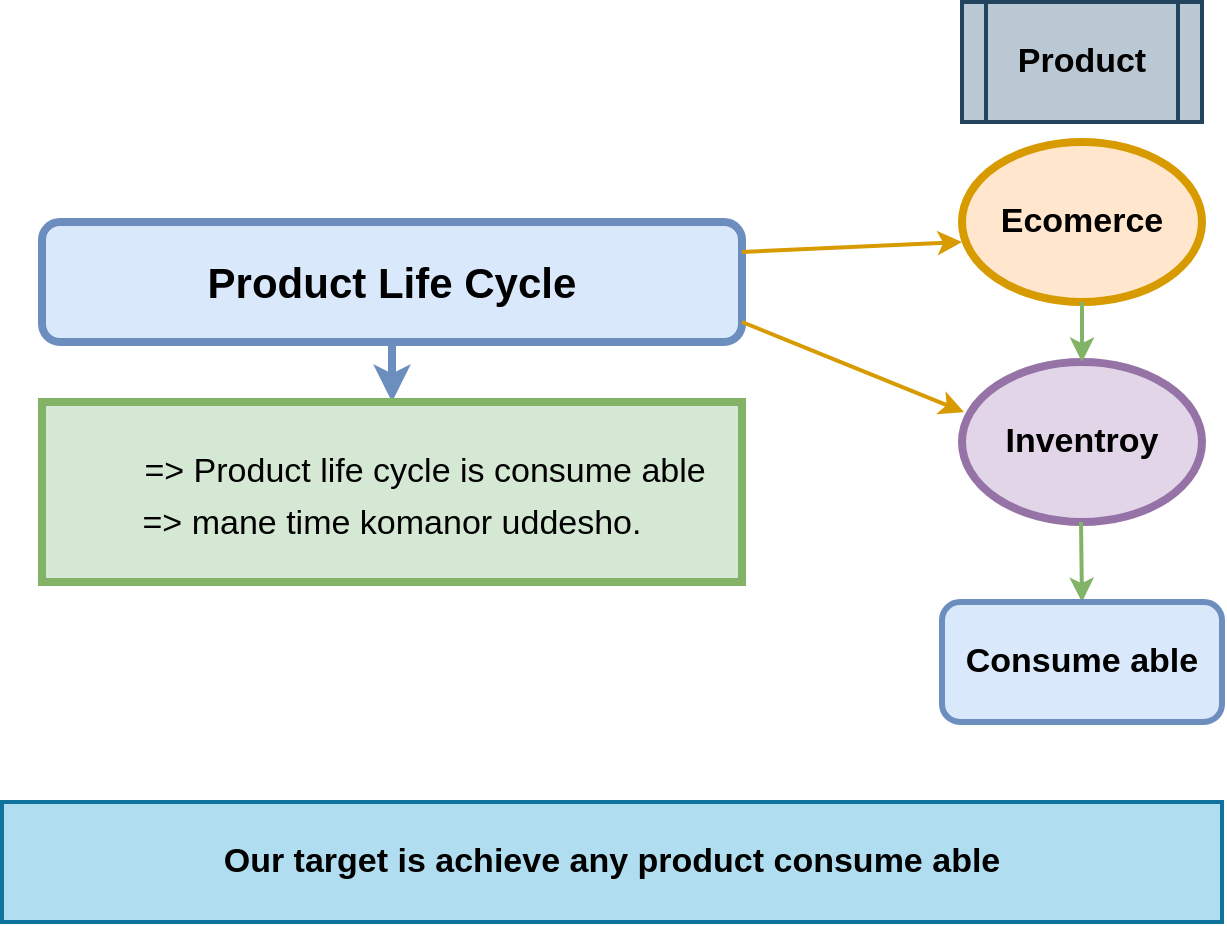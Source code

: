 <mxfile version="15.6.2" type="github" pages="2">
  <diagram id="yt76_bcJkmnAl7NNn21-" name="Page-1">
    <mxGraphModel dx="934" dy="2593" grid="1" gridSize="10" guides="1" tooltips="1" connect="1" arrows="1" fold="1" page="1" pageScale="1" pageWidth="850" pageHeight="1100" math="0" shadow="0">
      <root>
        <mxCell id="0" />
        <mxCell id="1" parent="0" />
        <mxCell id="8ZkoKAFqIA9M4nE9LBip-5" value="&lt;font style=&quot;font-size: 21px&quot;&gt;Product Life Cycle&lt;/font&gt;" style="rounded=1;whiteSpace=wrap;html=1;strokeWidth=4;fontStyle=1;fillColor=#dae8fc;strokeColor=#6c8ebf;" vertex="1" parent="1">
          <mxGeometry x="160" y="-1070" width="350" height="60" as="geometry" />
        </mxCell>
        <mxCell id="8ZkoKAFqIA9M4nE9LBip-6" value="" style="endArrow=classic;html=1;rounded=0;fontSize=21;exitX=0.5;exitY=1;exitDx=0;exitDy=0;strokeWidth=4;fillColor=#dae8fc;strokeColor=#6c8ebf;" edge="1" parent="1" source="8ZkoKAFqIA9M4nE9LBip-5" target="8ZkoKAFqIA9M4nE9LBip-7">
          <mxGeometry width="50" height="50" relative="1" as="geometry">
            <mxPoint x="322.15" y="-1011.02" as="sourcePoint" />
            <mxPoint x="322" y="-940" as="targetPoint" />
          </mxGeometry>
        </mxCell>
        <mxCell id="8ZkoKAFqIA9M4nE9LBip-7" value="&lt;font style=&quot;font-size: 17px&quot;&gt;&amp;nbsp; &amp;nbsp; &amp;nbsp; &amp;nbsp;=&amp;gt; Product life cycle is consume able&lt;br&gt;=&amp;gt; mane time komanor uddesho.&lt;br&gt;&lt;/font&gt;" style="rounded=0;whiteSpace=wrap;html=1;fontSize=21;strokeWidth=4;fillColor=#d5e8d4;strokeColor=#82b366;" vertex="1" parent="1">
          <mxGeometry x="160" y="-980" width="350" height="90" as="geometry" />
        </mxCell>
        <mxCell id="8ZkoKAFqIA9M4nE9LBip-8" value="&lt;b&gt;Ecomerce&lt;/b&gt;" style="ellipse;whiteSpace=wrap;html=1;fontSize=17;strokeWidth=4;fillColor=#ffe6cc;strokeColor=#d79b00;" vertex="1" parent="1">
          <mxGeometry x="620" y="-1110" width="120" height="80" as="geometry" />
        </mxCell>
        <mxCell id="8ZkoKAFqIA9M4nE9LBip-9" value="" style="endArrow=classic;html=1;rounded=0;fontSize=17;strokeWidth=2;fillColor=#ffe6cc;strokeColor=#d79b00;exitX=1;exitY=0.25;exitDx=0;exitDy=0;" edge="1" parent="1" source="8ZkoKAFqIA9M4nE9LBip-5">
          <mxGeometry width="50" height="50" relative="1" as="geometry">
            <mxPoint x="510" y="-1070" as="sourcePoint" />
            <mxPoint x="620" y="-1060" as="targetPoint" />
          </mxGeometry>
        </mxCell>
        <mxCell id="8ZkoKAFqIA9M4nE9LBip-10" value="" style="endArrow=classic;html=1;rounded=0;fontSize=17;strokeWidth=2;fillColor=#ffe6cc;strokeColor=#d79b00;entryX=0.008;entryY=0.313;entryDx=0;entryDy=0;entryPerimeter=0;" edge="1" parent="1" target="8ZkoKAFqIA9M4nE9LBip-11">
          <mxGeometry width="50" height="50" relative="1" as="geometry">
            <mxPoint x="510" y="-1020" as="sourcePoint" />
            <mxPoint x="600" y="-1010" as="targetPoint" />
          </mxGeometry>
        </mxCell>
        <mxCell id="8ZkoKAFqIA9M4nE9LBip-11" value="&lt;b&gt;Inventroy&lt;/b&gt;" style="ellipse;whiteSpace=wrap;html=1;fontSize=17;strokeWidth=4;fillColor=#e1d5e7;strokeColor=#9673a6;" vertex="1" parent="1">
          <mxGeometry x="620" y="-1000" width="120" height="80" as="geometry" />
        </mxCell>
        <mxCell id="8ZkoKAFqIA9M4nE9LBip-12" value="" style="endArrow=classic;html=1;rounded=0;fontSize=17;strokeWidth=2;exitX=0.5;exitY=1;exitDx=0;exitDy=0;entryX=0.5;entryY=0;entryDx=0;entryDy=0;fillColor=#d5e8d4;strokeColor=#82b366;" edge="1" parent="1" source="8ZkoKAFqIA9M4nE9LBip-8" target="8ZkoKAFqIA9M4nE9LBip-11">
          <mxGeometry width="50" height="50" relative="1" as="geometry">
            <mxPoint x="700" y="-1000" as="sourcePoint" />
            <mxPoint x="750" y="-1050" as="targetPoint" />
          </mxGeometry>
        </mxCell>
        <mxCell id="8ZkoKAFqIA9M4nE9LBip-13" value="" style="endArrow=classic;html=1;rounded=0;fontSize=17;strokeWidth=2;exitX=0.5;exitY=1;exitDx=0;exitDy=0;fillColor=#d5e8d4;strokeColor=#82b366;" edge="1" parent="1">
          <mxGeometry width="50" height="50" relative="1" as="geometry">
            <mxPoint x="679.5" y="-920" as="sourcePoint" />
            <mxPoint x="680" y="-880" as="targetPoint" />
          </mxGeometry>
        </mxCell>
        <mxCell id="8ZkoKAFqIA9M4nE9LBip-14" value="&lt;b&gt;Consume able&lt;/b&gt;" style="rounded=1;whiteSpace=wrap;html=1;fontSize=17;strokeWidth=3;fillColor=#dae8fc;strokeColor=#6c8ebf;" vertex="1" parent="1">
          <mxGeometry x="610" y="-880" width="140" height="60" as="geometry" />
        </mxCell>
        <mxCell id="8ZkoKAFqIA9M4nE9LBip-15" value="&lt;b&gt;Product&lt;/b&gt;" style="shape=process;whiteSpace=wrap;html=1;backgroundOutline=1;fontSize=17;strokeWidth=2;fillColor=#bac8d3;strokeColor=#23445d;" vertex="1" parent="1">
          <mxGeometry x="620" y="-1180" width="120" height="60" as="geometry" />
        </mxCell>
        <mxCell id="x1McHQmoWHt1Qu0Ffris-1" value="&lt;b&gt;Our target is achieve any product consume able&lt;/b&gt;" style="rounded=0;whiteSpace=wrap;html=1;fontSize=17;strokeWidth=2;fillColor=#b1ddf0;strokeColor=#10739e;" vertex="1" parent="1">
          <mxGeometry x="140" y="-780" width="610" height="60" as="geometry" />
        </mxCell>
      </root>
    </mxGraphModel>
  </diagram>
  <diagram id="wUXuVK7lzeDzBUgEKoNh" name="Page-2">
    <mxGraphModel dx="934" dy="393" grid="1" gridSize="10" guides="1" tooltips="1" connect="1" arrows="1" fold="1" page="1" pageScale="1" pageWidth="850" pageHeight="1100" math="0" shadow="0">
      <root>
        <mxCell id="37hczFDKBGqgZMmw7hRU-0" />
        <mxCell id="37hczFDKBGqgZMmw7hRU-1" parent="37hczFDKBGqgZMmw7hRU-0" />
        <mxCell id="23XzPQEsiqmdK9bYlkSw-0" value="&lt;b&gt;A Part of Consume able any Product , Our Target is find out the consume able to create a Ecommerce&amp;nbsp;Application&lt;/b&gt;" style="shape=process;whiteSpace=wrap;html=1;backgroundOutline=1;fontSize=17;strokeWidth=2;fillColor=#b0e3e6;strokeColor=#0e8088;" vertex="1" parent="37hczFDKBGqgZMmw7hRU-1">
          <mxGeometry x="10" y="10" width="1160" height="60" as="geometry" />
        </mxCell>
        <mxCell id="23XzPQEsiqmdK9bYlkSw-1" value="" style="verticalAlign=top;verticalLabelPosition=bottom;labelPosition=center;align=center;html=1;outlineConnect=0;fillColor=#fad7ac;strokeColor=#b46504;gradientDirection=north;strokeWidth=2;shape=mxgraph.networks.pc;fontSize=17;" vertex="1" parent="37hczFDKBGqgZMmw7hRU-1">
          <mxGeometry x="250" y="222" width="100" height="70" as="geometry" />
        </mxCell>
        <mxCell id="23XzPQEsiqmdK9bYlkSw-2" value="" style="verticalAlign=top;verticalLabelPosition=bottom;labelPosition=center;align=center;html=1;outlineConnect=0;fillColor=#b1ddf0;strokeColor=#10739e;gradientDirection=north;strokeWidth=2;shape=mxgraph.networks.pc;fontSize=17;" vertex="1" parent="37hczFDKBGqgZMmw7hRU-1">
          <mxGeometry x="520" y="222" width="100" height="70" as="geometry" />
        </mxCell>
        <mxCell id="23XzPQEsiqmdK9bYlkSw-3" value="" style="verticalLabelPosition=bottom;verticalAlign=top;html=1;shadow=0;dashed=0;strokeWidth=1;shape=mxgraph.android.phone2;strokeColor=#0e8088;fontSize=17;fillColor=#b0e3e6;" vertex="1" parent="37hczFDKBGqgZMmw7hRU-1">
          <mxGeometry x="250" y="401" width="90" height="140" as="geometry" />
        </mxCell>
        <mxCell id="23XzPQEsiqmdK9bYlkSw-4" value="" style="verticalLabelPosition=bottom;verticalAlign=top;html=1;shadow=0;dashed=0;strokeWidth=1;shape=mxgraph.android.phone2;strokeColor=#ae4132;fontSize=17;fillColor=#fad9d5;" vertex="1" parent="37hczFDKBGqgZMmw7hRU-1">
          <mxGeometry x="530" y="401" width="90" height="140" as="geometry" />
        </mxCell>
        <mxCell id="23XzPQEsiqmdK9bYlkSw-5" value="" style="verticalLabelPosition=bottom;verticalAlign=top;html=1;shadow=0;dashed=0;strokeWidth=1;shape=mxgraph.android.phone2;strokeColor=#56517e;fontSize=17;fillColor=#d0cee2;" vertex="1" parent="37hczFDKBGqgZMmw7hRU-1">
          <mxGeometry x="390" y="523" width="90" height="140" as="geometry" />
        </mxCell>
        <mxCell id="23XzPQEsiqmdK9bYlkSw-6" value="&lt;font style=&quot;font-size: 13px&quot;&gt;&lt;b&gt;Desktop Application&lt;/b&gt;&lt;/font&gt;" style="whiteSpace=wrap;html=1;fontSize=17;strokeWidth=2;strokeColor=none;" vertex="1" parent="37hczFDKBGqgZMmw7hRU-1">
          <mxGeometry x="240" y="150" width="140" height="60" as="geometry" />
        </mxCell>
        <mxCell id="23XzPQEsiqmdK9bYlkSw-7" value="&lt;font style=&quot;font-size: 13px&quot;&gt;&lt;b&gt;Web Application&lt;/b&gt;&lt;/font&gt;" style="whiteSpace=wrap;html=1;fontSize=17;strokeWidth=2;strokeColor=none;" vertex="1" parent="37hczFDKBGqgZMmw7hRU-1">
          <mxGeometry x="505" y="150" width="140" height="60" as="geometry" />
        </mxCell>
        <mxCell id="23XzPQEsiqmdK9bYlkSw-8" value="&lt;font style=&quot;font-size: 13px&quot;&gt;&lt;b&gt;Android Application&lt;/b&gt;&lt;/font&gt;" style="whiteSpace=wrap;html=1;fontSize=17;strokeWidth=2;strokeColor=none;" vertex="1" parent="37hczFDKBGqgZMmw7hRU-1">
          <mxGeometry x="230" y="320" width="140" height="60" as="geometry" />
        </mxCell>
        <mxCell id="23XzPQEsiqmdK9bYlkSw-9" value="&lt;font style=&quot;font-size: 13px&quot;&gt;&lt;b&gt;IOS Application&lt;/b&gt;&lt;/font&gt;" style="whiteSpace=wrap;html=1;fontSize=17;strokeWidth=2;strokeColor=none;" vertex="1" parent="37hczFDKBGqgZMmw7hRU-1">
          <mxGeometry x="510" y="320" width="140" height="60" as="geometry" />
        </mxCell>
        <mxCell id="23XzPQEsiqmdK9bYlkSw-10" value="&lt;span style=&quot;font-size: 13px&quot;&gt;&lt;b&gt;Mobile Browser&lt;/b&gt;&lt;/span&gt;" style="whiteSpace=wrap;html=1;fontSize=17;strokeWidth=2;strokeColor=none;" vertex="1" parent="37hczFDKBGqgZMmw7hRU-1">
          <mxGeometry x="370" y="440" width="140" height="60" as="geometry" />
        </mxCell>
      </root>
    </mxGraphModel>
  </diagram>
</mxfile>
